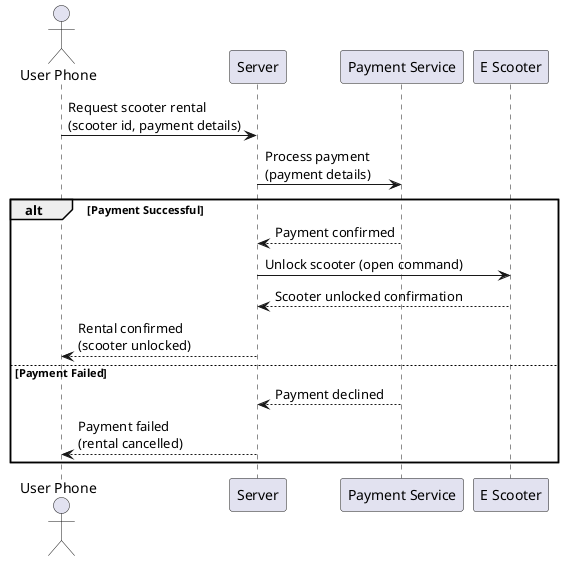 @startuml
actor "User Phone" as UserPhone
participant "Server" as Server
participant "Payment Service" as PaymentService
participant "E Scooter" as EScooter

UserPhone -> Server: Request scooter rental\n(scooter id, payment details)
Server -> PaymentService: Process payment\n(payment details)
alt Payment Successful
    PaymentService --> Server: Payment confirmed
    Server -> EScooter: Unlock scooter (open command)
    EScooter --> Server: Scooter unlocked confirmation
    Server --> UserPhone: Rental confirmed\n(scooter unlocked)
else Payment Failed
    PaymentService --> Server: Payment declined
    Server --> UserPhone: Payment failed\n(rental cancelled)
end alt
@enduml
